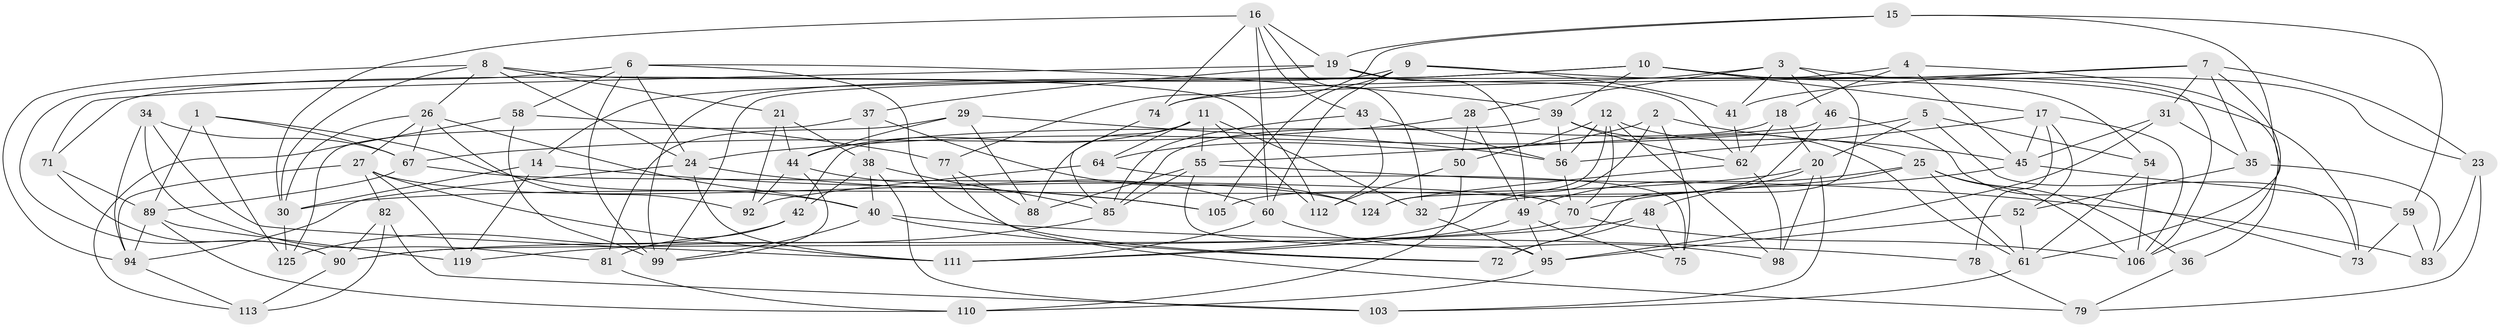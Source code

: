 // original degree distribution, {4: 1.0}
// Generated by graph-tools (version 1.1) at 2025/11/02/27/25 16:11:49]
// undirected, 88 vertices, 212 edges
graph export_dot {
graph [start="1"]
  node [color=gray90,style=filled];
  1;
  2;
  3 [super="+13"];
  4;
  5;
  6 [super="+120"];
  7 [super="+91"];
  8 [super="+114"];
  9 [super="+33"];
  10 [super="+66"];
  11 [super="+87"];
  12 [super="+69"];
  14;
  15;
  16 [super="+51"];
  17 [super="+63"];
  18;
  19 [super="+101"];
  20 [super="+22"];
  21;
  23;
  24 [super="+104"];
  25 [super="+84"];
  26 [super="+47"];
  27 [super="+53"];
  28;
  29;
  30 [super="+100"];
  31;
  32;
  34;
  35;
  36;
  37;
  38 [super="+116"];
  39 [super="+108"];
  40 [super="+96"];
  41;
  42;
  43;
  44 [super="+127"];
  45 [super="+57"];
  46;
  48;
  49 [super="+68"];
  50;
  52;
  54;
  55 [super="+122"];
  56 [super="+102"];
  58;
  59;
  60 [super="+115"];
  61 [super="+93"];
  62 [super="+65"];
  64;
  67 [super="+121"];
  70 [super="+76"];
  71;
  72;
  73;
  74;
  75;
  77;
  78;
  79 [super="+80"];
  81;
  82;
  83;
  85 [super="+86"];
  88;
  89 [super="+117"];
  90 [super="+107"];
  92;
  94 [super="+97"];
  95 [super="+126"];
  98;
  99 [super="+118"];
  103;
  105;
  106 [super="+109"];
  110;
  111 [super="+123"];
  112;
  113;
  119;
  124;
  125;
  1 -- 125;
  1 -- 67;
  1 -- 89;
  1 -- 40;
  2 -- 64;
  2 -- 111;
  2 -- 75;
  2 -- 45;
  3 -- 46;
  3 -- 23;
  3 -- 41;
  3 -- 72;
  3 -- 74;
  3 -- 28;
  4 -- 36;
  4 -- 18;
  4 -- 99;
  4 -- 45;
  5 -- 54;
  5 -- 24;
  5 -- 20;
  5 -- 73;
  6 -- 58;
  6 -- 90;
  6 -- 72;
  6 -- 24;
  6 -- 99;
  6 -- 39;
  7 -- 41;
  7 -- 74;
  7 -- 35;
  7 -- 23;
  7 -- 31;
  7 -- 106;
  8 -- 26;
  8 -- 112;
  8 -- 21;
  8 -- 30;
  8 -- 94;
  8 -- 24;
  9 -- 41;
  9 -- 73;
  9 -- 105;
  9 -- 71;
  9 -- 60 [weight=2];
  10 -- 54;
  10 -- 106;
  10 -- 99;
  10 -- 14;
  10 -- 17;
  10 -- 39;
  11 -- 64;
  11 -- 44;
  11 -- 32;
  11 -- 88;
  11 -- 112;
  11 -- 55;
  12 -- 56;
  12 -- 50;
  12 -- 70;
  12 -- 124;
  12 -- 25;
  12 -- 98;
  14 -- 105;
  14 -- 119;
  14 -- 30;
  15 -- 19;
  15 -- 77;
  15 -- 59;
  15 -- 61;
  16 -- 43;
  16 -- 30;
  16 -- 19;
  16 -- 32;
  16 -- 60;
  16 -- 74;
  17 -- 52;
  17 -- 78;
  17 -- 56;
  17 -- 45;
  17 -- 106;
  18 -- 85;
  18 -- 20;
  18 -- 62;
  19 -- 71;
  19 -- 49;
  19 -- 37;
  19 -- 62;
  20 -- 103;
  20 -- 32;
  20 -- 98;
  20 -- 30;
  21 -- 44;
  21 -- 92;
  21 -- 38;
  23 -- 83;
  23 -- 79;
  24 -- 105;
  24 -- 94;
  24 -- 111;
  25 -- 106;
  25 -- 36;
  25 -- 48;
  25 -- 61;
  25 -- 49;
  26 -- 27;
  26 -- 67;
  26 -- 40;
  26 -- 92;
  26 -- 30;
  27 -- 124;
  27 -- 119;
  27 -- 82;
  27 -- 94;
  27 -- 111;
  28 -- 50;
  28 -- 49;
  28 -- 67;
  29 -- 81;
  29 -- 88;
  29 -- 44;
  29 -- 56;
  30 -- 125;
  31 -- 95;
  31 -- 45;
  31 -- 35;
  32 -- 95;
  34 -- 94;
  34 -- 81;
  34 -- 111;
  34 -- 67;
  35 -- 52;
  35 -- 83;
  36 -- 79 [weight=2];
  37 -- 125;
  37 -- 38;
  37 -- 124;
  38 -- 42;
  38 -- 103;
  38 -- 40;
  38 -- 85;
  39 -- 61;
  39 -- 62;
  39 -- 56;
  39 -- 42;
  40 -- 78;
  40 -- 72;
  40 -- 99;
  41 -- 62;
  42 -- 81;
  42 -- 125;
  43 -- 112;
  43 -- 56;
  43 -- 85;
  44 -- 92;
  44 -- 60;
  44 -- 99;
  45 -- 70;
  45 -- 59;
  46 -- 73;
  46 -- 105;
  46 -- 55;
  48 -- 72;
  48 -- 75;
  48 -- 90;
  49 -- 75;
  49 -- 111;
  49 -- 95;
  50 -- 110;
  50 -- 112;
  52 -- 95;
  52 -- 61;
  54 -- 61;
  54 -- 106;
  55 -- 88;
  55 -- 95;
  55 -- 85;
  55 -- 83;
  56 -- 70;
  58 -- 113;
  58 -- 77;
  58 -- 99;
  59 -- 73;
  59 -- 83;
  60 -- 111;
  60 -- 98;
  61 -- 103;
  62 -- 98;
  62 -- 124;
  64 -- 92;
  64 -- 75;
  67 -- 70;
  67 -- 89;
  70 -- 90;
  70 -- 106;
  71 -- 89;
  71 -- 90;
  74 -- 85;
  77 -- 79;
  77 -- 88;
  78 -- 79 [weight=2];
  81 -- 110;
  82 -- 103;
  82 -- 90;
  82 -- 113;
  85 -- 119;
  89 -- 94;
  89 -- 110;
  89 -- 119;
  90 -- 113;
  94 -- 113;
  95 -- 110;
}
